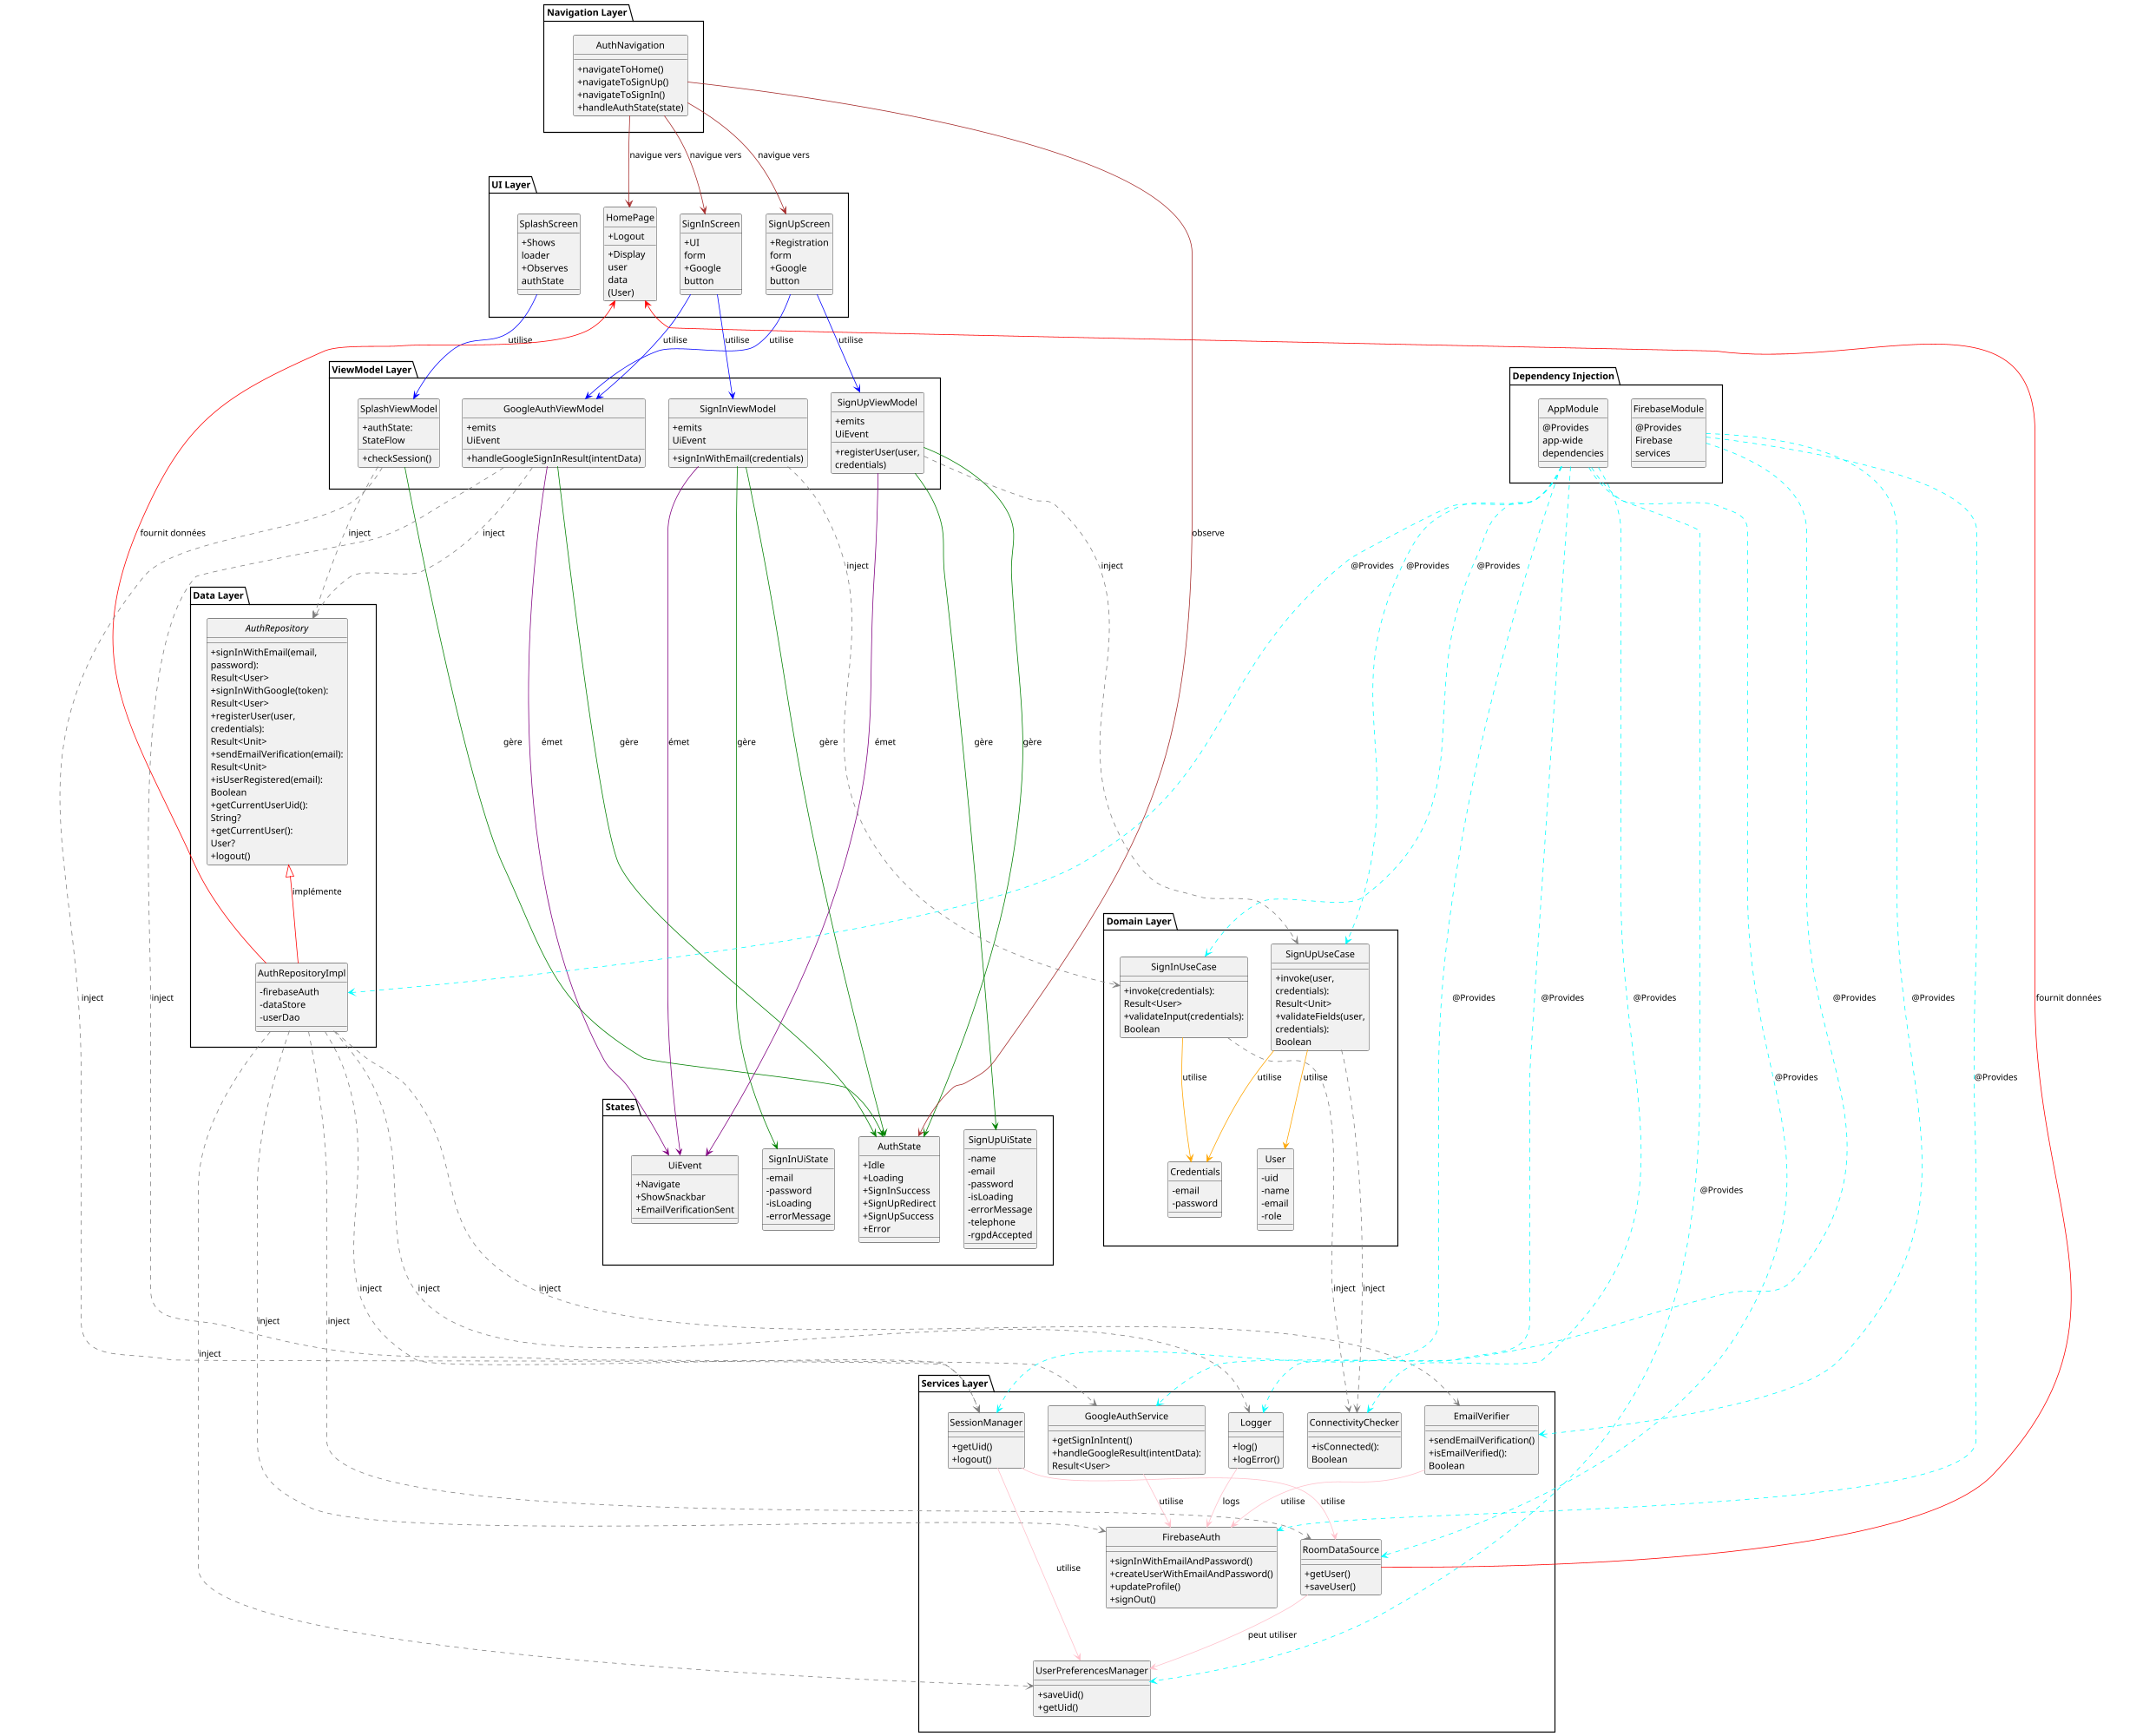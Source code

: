 @startuml AuthArchitectureFinalCorrected

skinparam style strictuml
skinparam classAttributeIconSize 0
skinparam defaultTextAlignment left
skinparam wrapWidth 50
skinparam maxMessageSize 500
skinparam shadowing false
skinparam monochrome false
skinparam backgroundColor white
skinparam pageMargin 0
skinparam pagePadding 0
skinparam pageExternalColor black
skinparam pageBorderColor white
skinparam packagePadding 1000

scale max 2000 width
scale max 2000 height

top to bottom direction

' Couche UI
package "UI Layer" {
  class SignInScreen {
    + UI form
    + Google button
  }
  class SignUpScreen {
    + Registration form
    + Google button
  }
  class HomePage {
    + Display user data (User)
    + Logout
  }
  class SplashScreen {
    + Shows loader
    + Observes authState
  }
}

' Couche Navigation
package "Navigation Layer" {
  class AuthNavigation {
    + navigateToHome()
    + navigateToSignUp()
    + navigateToSignIn()
    + handleAuthState(state)
  }
}

' Couche ViewModel
package "ViewModel Layer" {
  class SignInViewModel {
    + signInWithEmail(credentials)
    + emits UiEvent
  }
  class SignUpViewModel {
    + registerUser(user, credentials)
    + emits UiEvent
  }
  class GoogleAuthViewModel {
    + handleGoogleSignInResult(intentData)
    + emits UiEvent
  }
  class SplashViewModel {
    + checkSession()
    + authState: StateFlow
  }
}

' Couche Domain
package "Domain Layer" {
  class User {
    - uid
    - name
    - email
    - role
  }
  class Credentials {
    - email
    - password
  }
  
  class SignInUseCase {
    + invoke(credentials): Result<User>
    + validateInput(credentials): Boolean
  }
  class SignUpUseCase {
    + invoke(user, credentials): Result<Unit>
    + validateFields(user, credentials): Boolean
  }
}

' Couche Data
package "Data Layer" {
  interface AuthRepository {
    + signInWithEmail(email, password): Result<User>
    + signInWithGoogle(token): Result<User>
    + registerUser(user, credentials): Result<Unit>
    + sendEmailVerification(email): Result<Unit>
    + isUserRegistered(email): Boolean
    + getCurrentUserUid(): String?
    + getCurrentUser(): User?
    + logout()
  }
  class AuthRepositoryImpl {
    - firebaseAuth
    - dataStore
    - userDao
  }
}

' Couche Services
package "Services Layer" {
  class FirebaseAuth {
    + signInWithEmailAndPassword()
    + createUserWithEmailAndPassword()
    + updateProfile()
    + signOut()
  }
  class RoomDataSource {
    + getUser()
    + saveUser()
  }
  class UserPreferencesManager {
    + saveUid()
    + getUid()
  }
  class Logger {
    + log()
    + logError()
  }
  class EmailVerifier {
    + sendEmailVerification()
    + isEmailVerified(): Boolean
  }
  class SessionManager {
    + getUid()
    + logout()
  }
  class ConnectivityChecker {
    + isConnected(): Boolean
  }
  class GoogleAuthService {
    + getSignInIntent()
    + handleGoogleResult(intentData): Result<User>
  }
}

' Couche DI
package "Dependency Injection" {
  class AppModule {
    @Provides app-wide dependencies
  }
  class FirebaseModule {
    @Provides Firebase services
  }
}

' States
package "States" {
  class SignInUiState {
    - email
    - password
    - isLoading
    - errorMessage
  }
  class SignUpUiState {
    - name
    - email
    - password
    - isLoading
    - errorMessage
    - telephone
    - rgpdAccepted
  }
  class AuthState {
    + Idle
    + Loading
    + SignInSuccess
    + SignUpRedirect
    + SignUpSuccess
    + Error
  }
  class UiEvent {
    + Navigate
    + ShowSnackbar
    + EmailVerificationSent
  }
}

' Relations UI -> ViewModel (en bleu)
SignInScreen -[#blue]-> SignInViewModel : utilise
SignUpScreen -[#blue]-> SignUpViewModel : utilise
SplashScreen -[#blue]-> SplashViewModel : utilise
SignInScreen -[#blue]-> GoogleAuthViewModel : utilise
SignUpScreen -[#blue]-> GoogleAuthViewModel : utilise

' Relations ViewModel -> States (en vert)
SignInViewModel -[#green]-> SignInUiState : gère
SignUpViewModel -[#green]-> SignUpUiState : gère
SignInViewModel -[#green]-> AuthState : gère
SignUpViewModel -[#green]-> AuthState : gère
GoogleAuthViewModel -[#green]-> AuthState : gère
SplashViewModel -[#green]-> AuthState : gère

' Relations ViewModel -> Events (en violet)
SignInViewModel -[#purple]-> UiEvent : émet
SignUpViewModel -[#purple]-> UiEvent : émet
GoogleAuthViewModel -[#purple]-> UiEvent : émet

' Relations Domain (en orange)
SignInUseCase -[#orange]-> Credentials : utilise
SignUpUseCase -[#orange]-> Credentials : utilise
SignUpUseCase -[#orange]-> User : utilise

' Relations Repository (en rouge)
AuthRepository <|-[#red]- AuthRepositoryImpl : implémente
RoomDataSource -[#red]-> HomePage : fournit données
AuthRepositoryImpl -[#red]-> HomePage : fournit données

' Relations Navigation (en marron)
AuthNavigation -[#brown]-> SignInScreen : navigue vers
AuthNavigation -[#brown]-> SignUpScreen : navigue vers
AuthNavigation -[#brown]-> HomePage : navigue vers
AuthNavigation -[#brown]-> AuthState : observe

' Relations Injection (en gris)
AuthRepositoryImpl ..[#gray]..> FirebaseAuth : inject
AuthRepositoryImpl ..[#gray]..> RoomDataSource : inject
AuthRepositoryImpl ..[#gray]..> UserPreferencesManager : inject
AuthRepositoryImpl ..[#gray]..> Logger : inject
AuthRepositoryImpl ..[#gray]..> EmailVerifier : inject
AuthRepositoryImpl ..[#gray]..> SessionManager : inject

SignInViewModel ..[#gray]..> SignInUseCase : inject
SignUpViewModel ..[#gray]..> SignUpUseCase : inject
GoogleAuthViewModel ..[#gray]..> AuthRepository : inject
GoogleAuthViewModel ..[#gray]..> GoogleAuthService : inject
SplashViewModel ..[#gray]..> AuthRepository : inject
SplashViewModel ..[#gray]..> SessionManager : inject
SignInUseCase ..[#gray]..> ConnectivityChecker : inject
SignUpUseCase ..[#gray]..> ConnectivityChecker : inject

' Relations Provides (en cyan)
AppModule ..[#cyan]..> AuthRepositoryImpl : @Provides
AppModule ..[#cyan]..> RoomDataSource : @Provides
AppModule ..[#cyan]..> UserPreferencesManager : @Provides
AppModule ..[#cyan]..> Logger : @Provides
AppModule ..[#cyan]..> SignInUseCase : @Provides
AppModule ..[#cyan]..> SignUpUseCase : @Provides
AppModule ..[#cyan]..> SessionManager : @Provides
AppModule ..[#cyan]..> ConnectivityChecker : @Provides

FirebaseModule ..[#cyan]..> FirebaseAuth : @Provides
FirebaseModule ..[#cyan]..> GoogleAuthService : @Provides
FirebaseModule ..[#cyan]..> EmailVerifier : @Provides

' Relations Services (en rose)
GoogleAuthService -[#pink]-> FirebaseAuth : utilise
EmailVerifier -[#pink]-> FirebaseAuth : utilise
SessionManager -[#pink]-> UserPreferencesManager : utilise
SessionManager -[#pink]-> RoomDataSource : utilise
Logger -[#pink]-> FirebaseAuth : logs
RoomDataSource -[#pink]-> UserPreferencesManager : peut utiliser

' Espacement horizontal (niveau supérieur) - espace moyen
"UI Layer" -[hidden]right--> "Navigation Layer"
"Navigation Layer" -[hidden]right--> "ViewModel Layer"

' Espacement vertical principal - espace légèrement plus grand
"UI Layer" -[hidden]down---> "Domain Layer"
"Navigation Layer" -[hidden]down---> "Data Layer"
"ViewModel Layer" -[hidden]down---> "Services Layer"

' Espacement horizontal (niveau intermédiaire) - espace moyen
"Domain Layer" -[hidden]right--> "Data Layer"
"Data Layer" -[hidden]right--> "Services Layer"

' Espacement vers les States - espace standard
"Domain Layer" -[hidden]down--> "Dependency Injection"
"Data Layer" -[hidden]down--> "States"
"Services Layer" -[hidden]down--> "States"

' Espacement horizontal (niveau inférieur) - espace moyen
"Dependency Injection" -[hidden]right--> "States"

@enduml
